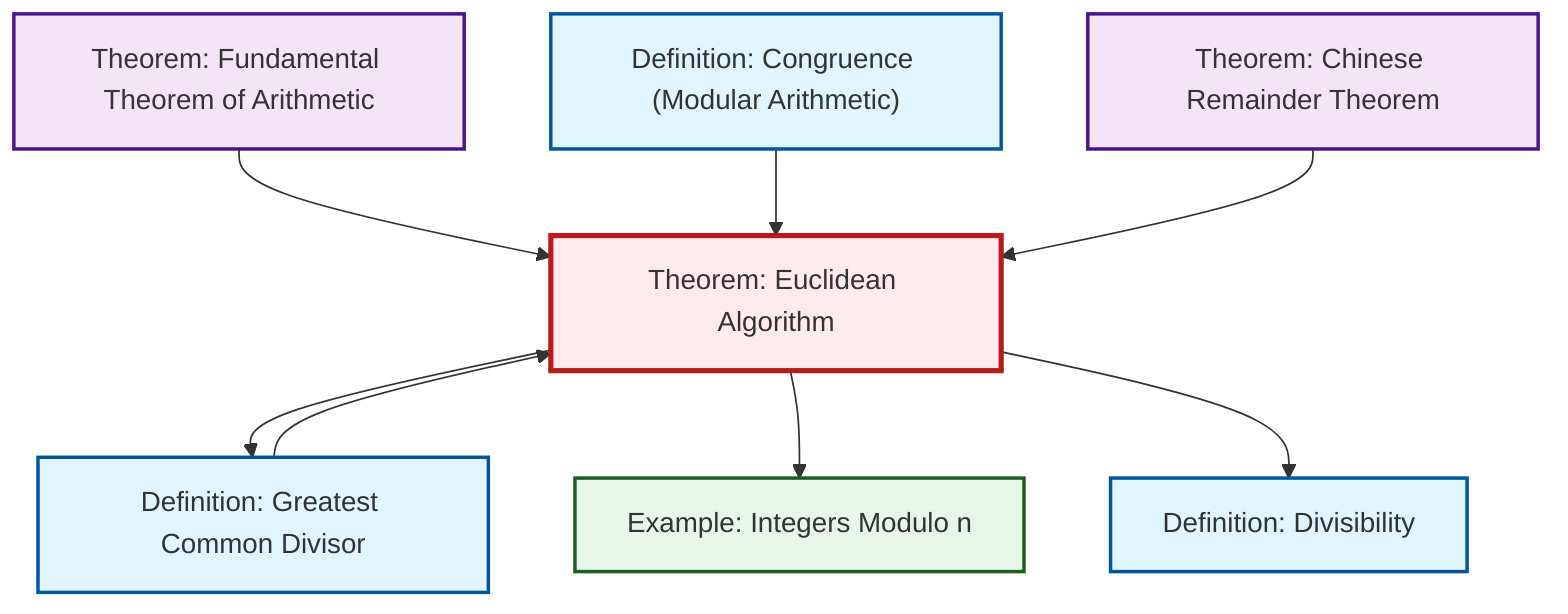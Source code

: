 graph TD
    classDef definition fill:#e1f5fe,stroke:#01579b,stroke-width:2px
    classDef theorem fill:#f3e5f5,stroke:#4a148c,stroke-width:2px
    classDef axiom fill:#fff3e0,stroke:#e65100,stroke-width:2px
    classDef example fill:#e8f5e9,stroke:#1b5e20,stroke-width:2px
    classDef current fill:#ffebee,stroke:#b71c1c,stroke-width:3px
    thm-fundamental-arithmetic["Theorem: Fundamental Theorem of Arithmetic"]:::theorem
    def-congruence["Definition: Congruence (Modular Arithmetic)"]:::definition
    ex-quotient-integers-mod-n["Example: Integers Modulo n"]:::example
    def-gcd["Definition: Greatest Common Divisor"]:::definition
    thm-chinese-remainder["Theorem: Chinese Remainder Theorem"]:::theorem
    thm-euclidean-algorithm["Theorem: Euclidean Algorithm"]:::theorem
    def-divisibility["Definition: Divisibility"]:::definition
    thm-fundamental-arithmetic --> thm-euclidean-algorithm
    def-congruence --> thm-euclidean-algorithm
    thm-euclidean-algorithm --> def-gcd
    thm-euclidean-algorithm --> ex-quotient-integers-mod-n
    def-gcd --> thm-euclidean-algorithm
    thm-chinese-remainder --> thm-euclidean-algorithm
    thm-euclidean-algorithm --> def-divisibility
    class thm-euclidean-algorithm current
